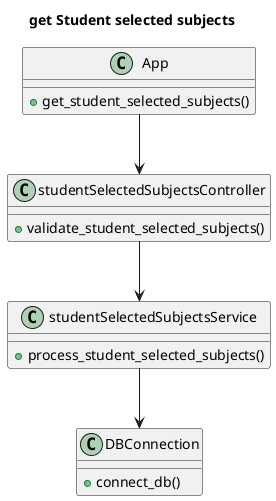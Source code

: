 @startuml ""
title get Student selected subjects

class App {
    +get_student_selected_subjects()
}

class studentSelectedSubjectsController {
    +validate_student_selected_subjects()
}

class studentSelectedSubjectsService {
    +process_student_selected_subjects()
}

class DBConnection {
    +connect_db()
}

App --> studentSelectedSubjectsController
studentSelectedSubjectsController --> studentSelectedSubjectsService 
studentSelectedSubjectsService --> DBConnection

@enduml
